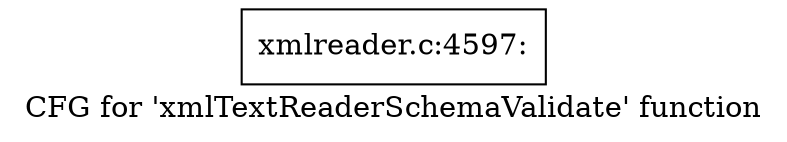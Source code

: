 digraph "CFG for 'xmlTextReaderSchemaValidate' function" {
	label="CFG for 'xmlTextReaderSchemaValidate' function";

	Node0x55e449476df0 [shape=record,label="{xmlreader.c:4597:}"];
}
